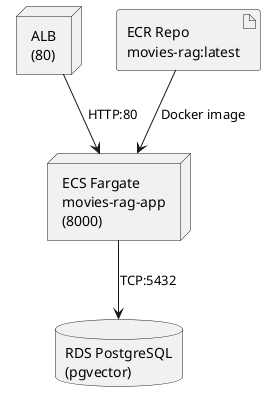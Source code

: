 @startuml SimpleAWS
node "ALB\n(80)" as ALB
node "ECS Fargate\nmovies-rag-app\n(8000)" as ECS
database "RDS PostgreSQL\n(pgvector)" as RDS
artifact "ECR Repo\nmovies-rag:latest" as ECR

ALB --> ECS : HTTP:80
ECS --> RDS : TCP:5432
ECR --> ECS : Docker image
@enduml
